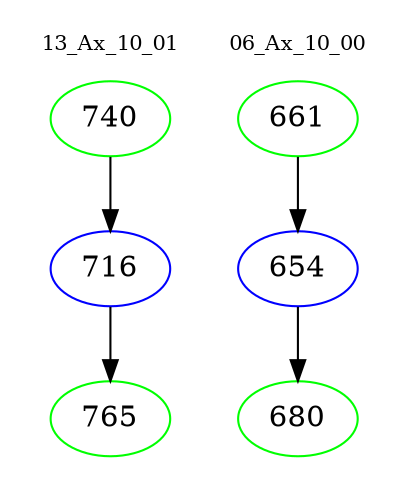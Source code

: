 digraph{
subgraph cluster_0 {
color = white
label = "13_Ax_10_01";
fontsize=10;
T0_740 [label="740", color="green"]
T0_740 -> T0_716 [color="black"]
T0_716 [label="716", color="blue"]
T0_716 -> T0_765 [color="black"]
T0_765 [label="765", color="green"]
}
subgraph cluster_1 {
color = white
label = "06_Ax_10_00";
fontsize=10;
T1_661 [label="661", color="green"]
T1_661 -> T1_654 [color="black"]
T1_654 [label="654", color="blue"]
T1_654 -> T1_680 [color="black"]
T1_680 [label="680", color="green"]
}
}
